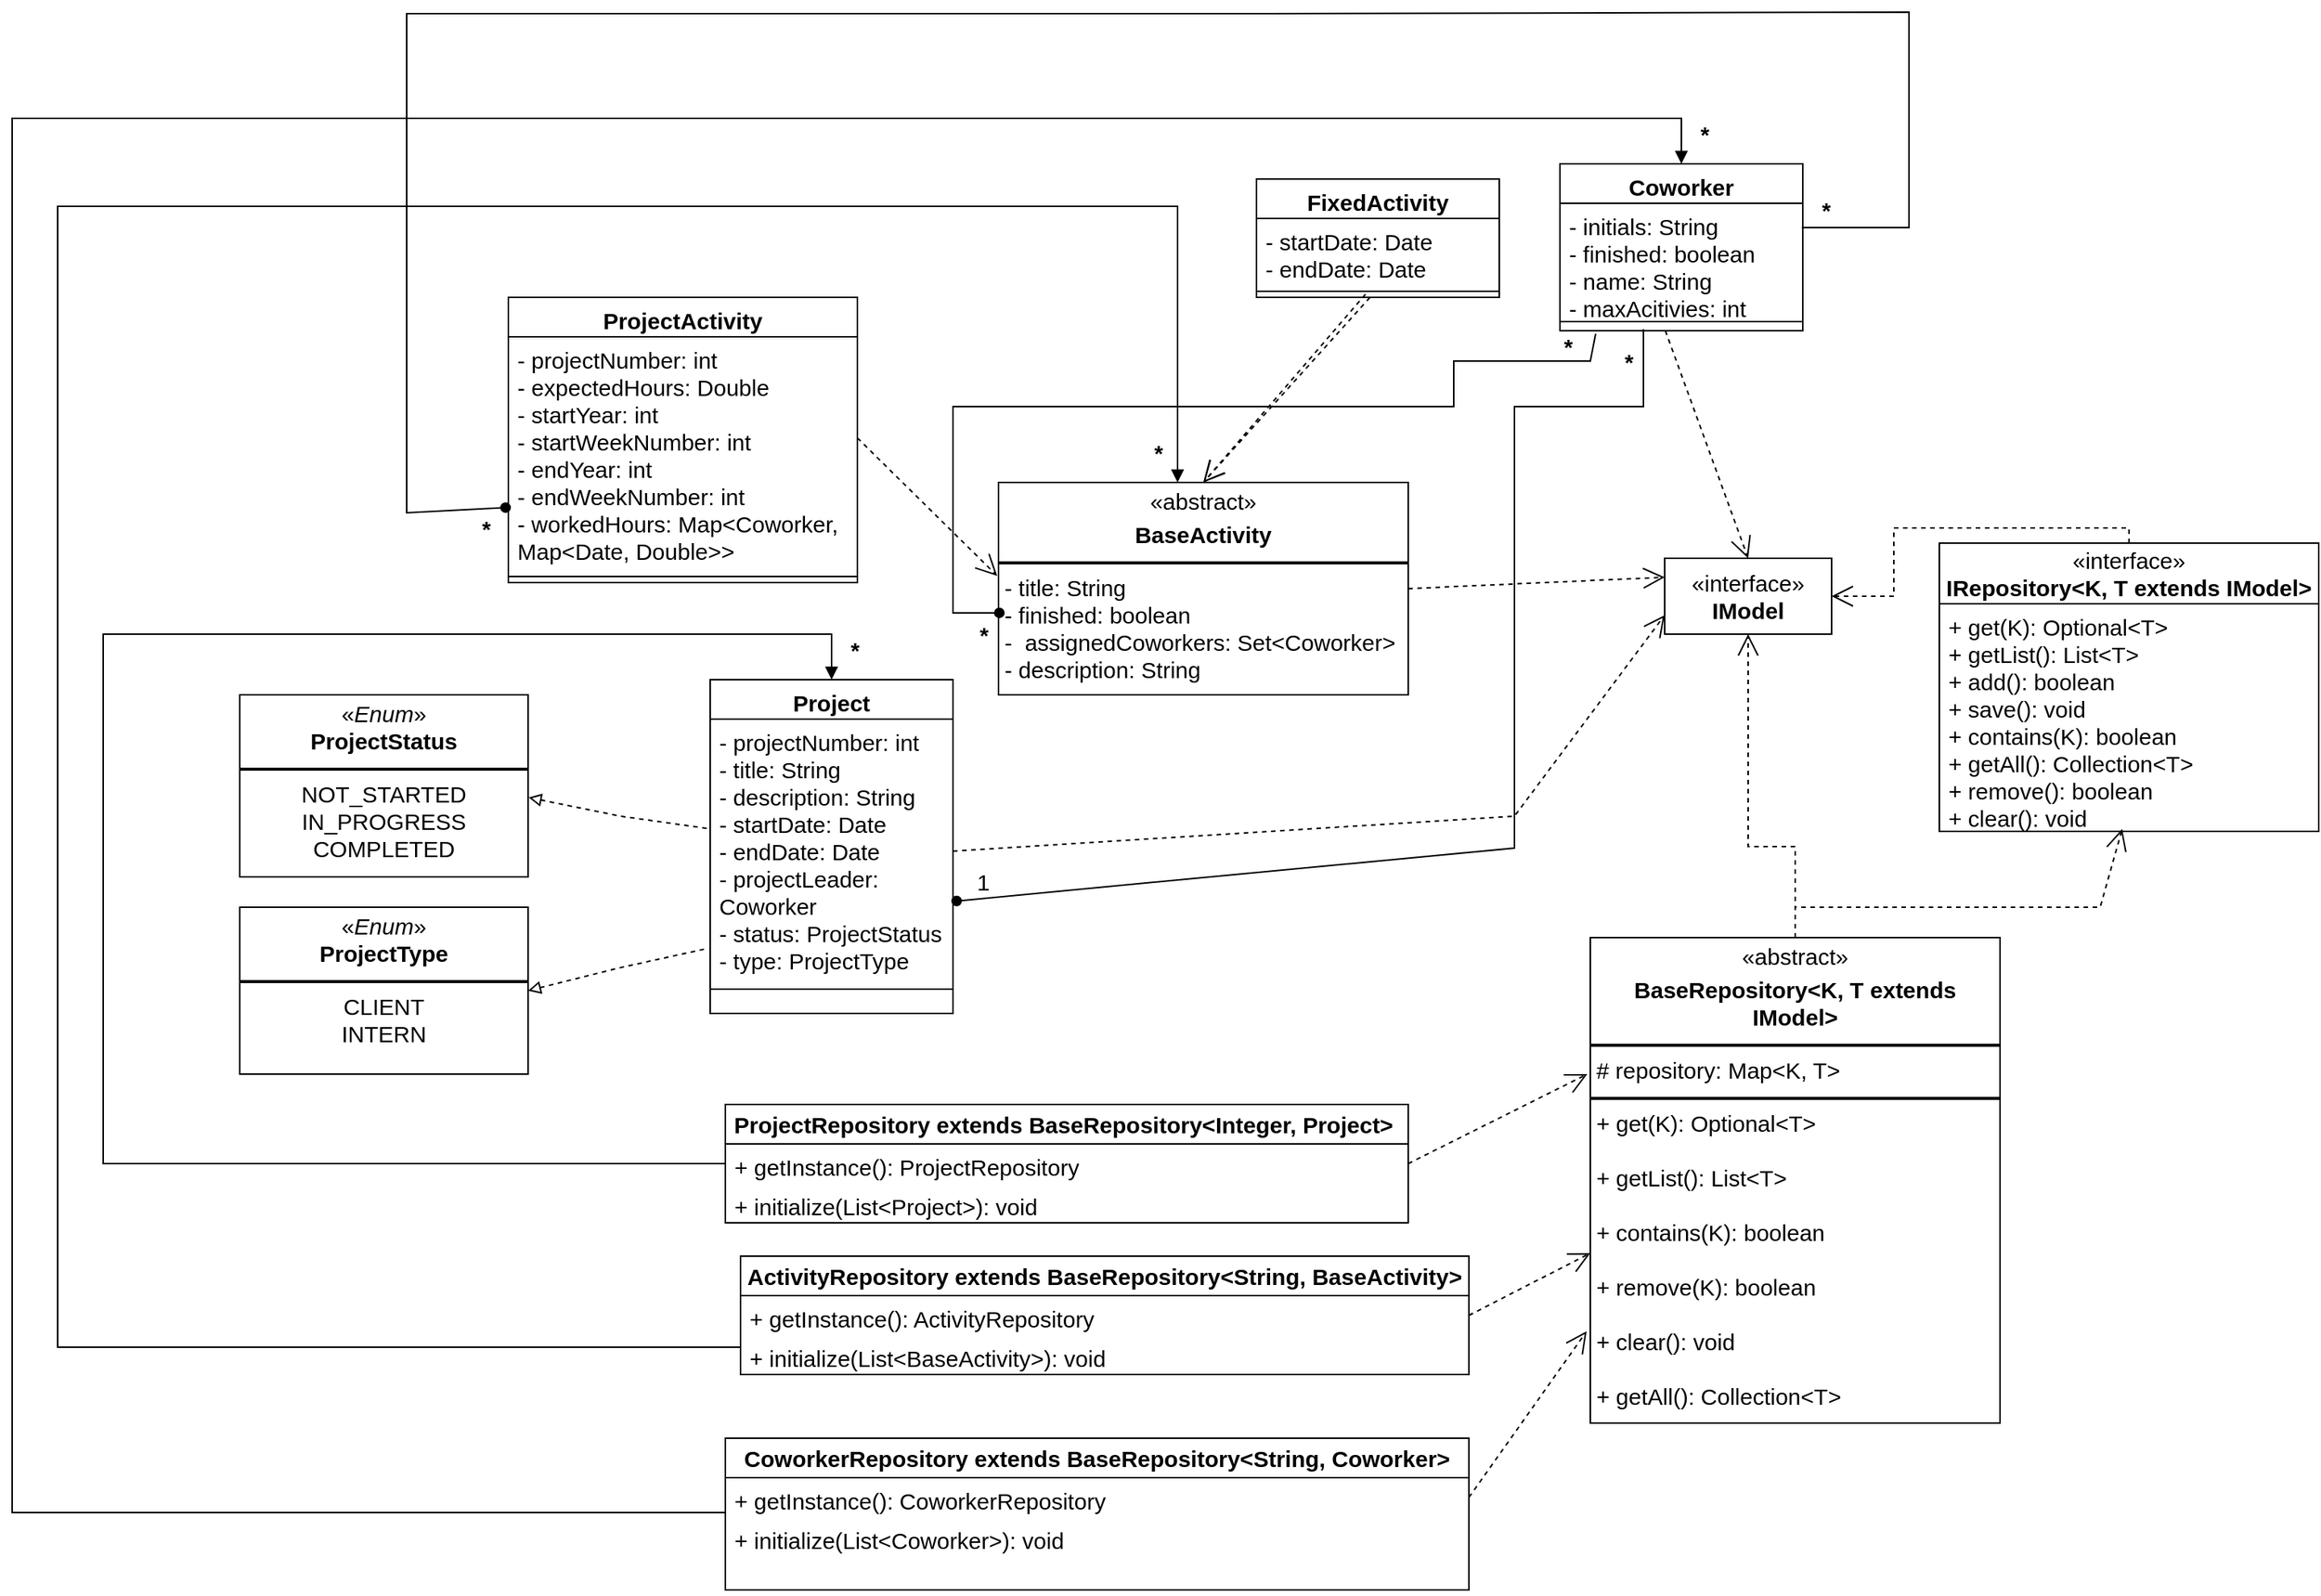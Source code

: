 <mxfile version="27.0.3">
  <diagram id="C5RBs43oDa-KdzZeNtuy" name="Page-1">
    <mxGraphModel dx="3928" dy="2380" grid="1" gridSize="10" guides="1" tooltips="1" connect="1" arrows="1" fold="1" page="1" pageScale="1" pageWidth="827" pageHeight="1169" math="0" shadow="0">
      <root>
        <mxCell id="WIyWlLk6GJQsqaUBKTNV-0" />
        <mxCell id="WIyWlLk6GJQsqaUBKTNV-1" parent="WIyWlLk6GJQsqaUBKTNV-0" />
        <mxCell id="IBaH23aDXtOCL7bZwqXn-1" value="«interface»&lt;div&gt;&lt;b&gt;IRepository&lt;/b&gt;&lt;span style=&quot;background-color: transparent;&quot;&gt;&lt;b&gt;&amp;lt;K, T extends IModel&amp;gt;&lt;/b&gt;&lt;/span&gt;&lt;/div&gt;" style="swimlane;fontStyle=0;childLayout=stackLayout;horizontal=1;startSize=40;fillColor=none;horizontalStack=0;resizeParent=1;resizeParentMax=0;resizeLast=0;collapsible=1;marginBottom=0;whiteSpace=wrap;html=1;fontSize=15;" parent="WIyWlLk6GJQsqaUBKTNV-1" vertex="1">
          <mxGeometry x="560" y="-430" width="250" height="190" as="geometry" />
        </mxCell>
        <mxCell id="IBaH23aDXtOCL7bZwqXn-4" value="&lt;div&gt;+ get(K):&amp;nbsp;&lt;span style=&quot;background-color: transparent;&quot;&gt;Optional&amp;lt;T&amp;gt;&lt;/span&gt;&lt;/div&gt;&lt;div&gt;&lt;span style=&quot;background-color: transparent; color: light-dark(rgb(0, 0, 0), rgb(255, 255, 255));&quot;&gt;+ getList(): List&amp;lt;T&amp;gt;&lt;/span&gt;&lt;/div&gt;+&amp;nbsp;add(): boolean&lt;div&gt;+ save(): void&lt;/div&gt;&lt;div&gt;+ contains(K): boolean&lt;/div&gt;&lt;div&gt;+ getAll(): Collection&amp;lt;T&amp;gt;&lt;/div&gt;&lt;div&gt;+ remove(): boolean&lt;/div&gt;&lt;div&gt;+ clear(): void&lt;/div&gt;" style="text;strokeColor=none;fillColor=none;align=left;verticalAlign=top;spacingLeft=4;spacingRight=4;overflow=hidden;rotatable=0;points=[[0,0.5],[1,0.5]];portConstraint=eastwest;whiteSpace=wrap;html=1;fontSize=15;" parent="IBaH23aDXtOCL7bZwqXn-1" vertex="1">
          <mxGeometry y="40" width="250" height="150" as="geometry" />
        </mxCell>
        <mxCell id="IBaH23aDXtOCL7bZwqXn-11" value="«interface»&lt;br&gt;&lt;b&gt;IModel&lt;/b&gt;" style="html=1;whiteSpace=wrap;fontSize=15;" parent="WIyWlLk6GJQsqaUBKTNV-1" vertex="1">
          <mxGeometry x="379" y="-420" width="110" height="50" as="geometry" />
        </mxCell>
        <mxCell id="IBaH23aDXtOCL7bZwqXn-13" value="" style="endArrow=open;endSize=12;dashed=1;html=1;rounded=0;exitX=0.5;exitY=0;exitDx=0;exitDy=0;entryX=1;entryY=0.5;entryDx=0;entryDy=0;fontSize=15;" parent="WIyWlLk6GJQsqaUBKTNV-1" source="IBaH23aDXtOCL7bZwqXn-1" target="IBaH23aDXtOCL7bZwqXn-11" edge="1">
          <mxGeometry width="160" relative="1" as="geometry">
            <mxPoint x="360" y="-200" as="sourcePoint" />
            <mxPoint x="520" y="-200" as="targetPoint" />
            <Array as="points">
              <mxPoint x="685" y="-440" />
              <mxPoint x="530" y="-440" />
              <mxPoint x="530" y="-395" />
            </Array>
            <mxPoint as="offset" />
          </mxGeometry>
        </mxCell>
        <mxCell id="IBaH23aDXtOCL7bZwqXn-14" value="&lt;p style=&quot;margin:0px;margin-top:4px;text-align:center;&quot;&gt;«abstract»&lt;/p&gt;&lt;p style=&quot;margin:0px;margin-top:4px;text-align:center;&quot;&gt;&lt;b&gt;BaseRepository&lt;/b&gt;&lt;span style=&quot;background-color: transparent; text-align: left;&quot;&gt;&lt;b&gt;&amp;lt;K, T extends IModel&amp;gt;&lt;/b&gt;&lt;/span&gt;&lt;/p&gt;&lt;hr style=&quot;border-style:solid;&quot;&gt;&lt;p style=&quot;margin:0px;margin-left:4px;&quot;&gt;# repository: Map&amp;lt;K, T&amp;gt;&amp;nbsp;&amp;nbsp;&lt;/p&gt;&lt;hr style=&quot;border-style:solid;&quot;&gt;&lt;p style=&quot;margin:0px;margin-left:4px;&quot;&gt;&lt;span style=&quot;background-color: transparent; color: light-dark(rgb(0, 0, 0), rgb(255, 255, 255));&quot;&gt;+ get(K): Optional&amp;lt;T&amp;gt;&amp;nbsp; &amp;nbsp; &amp;nbsp; &amp;nbsp; &amp;nbsp; &amp;nbsp; &amp;nbsp; &amp;nbsp; &amp;nbsp; &amp;nbsp; &amp;nbsp; &amp;nbsp; &amp;nbsp; &amp;nbsp; &amp;nbsp; &amp;nbsp; &amp;nbsp; &amp;nbsp; &amp;nbsp; &amp;nbsp;&lt;/span&gt;&lt;/p&gt;&lt;p style=&quot;margin:0px;margin-left:4px;&quot;&gt;+ getList(): List&amp;lt;T&amp;gt;&amp;nbsp; &amp;nbsp; &amp;nbsp; &amp;nbsp; &amp;nbsp; &amp;nbsp; &amp;nbsp; &amp;nbsp; &amp;nbsp; &amp;nbsp; &amp;nbsp; &amp;nbsp; &amp;nbsp; &amp;nbsp; &amp;nbsp; &amp;nbsp; &amp;nbsp; &amp;nbsp; &amp;nbsp; &amp;nbsp;&amp;nbsp;&lt;/p&gt;&lt;p style=&quot;margin:0px;margin-left:4px;&quot;&gt;+ contains(K): boolean&amp;nbsp; &amp;nbsp; &amp;nbsp; &amp;nbsp; &amp;nbsp; &amp;nbsp; &amp;nbsp; &amp;nbsp; &amp;nbsp; &amp;nbsp; &amp;nbsp; &amp;nbsp; &amp;nbsp; &amp;nbsp; &amp;nbsp; &amp;nbsp; &amp;nbsp; &amp;nbsp; &amp;nbsp;&amp;nbsp;&lt;/p&gt;&lt;p style=&quot;margin:0px;margin-left:4px;&quot;&gt;+ remove(K): boolean&amp;nbsp; &amp;nbsp; &amp;nbsp; &amp;nbsp; &amp;nbsp; &amp;nbsp; &amp;nbsp; &amp;nbsp; &amp;nbsp; &amp;nbsp; &amp;nbsp; &amp;nbsp; &amp;nbsp; &amp;nbsp; &amp;nbsp; &amp;nbsp; &amp;nbsp; &amp;nbsp; &amp;nbsp; &amp;nbsp;&amp;nbsp;&lt;/p&gt;&lt;p style=&quot;margin:0px;margin-left:4px;&quot;&gt;+ clear(): void&amp;nbsp; &amp;nbsp; &amp;nbsp; &amp;nbsp; &amp;nbsp; &amp;nbsp; &amp;nbsp; &amp;nbsp; &amp;nbsp; &amp;nbsp; &amp;nbsp; &amp;nbsp; &amp;nbsp; &amp;nbsp; &amp;nbsp; &amp;nbsp; &amp;nbsp; &amp;nbsp; &amp;nbsp; &amp;nbsp; &amp;nbsp; &amp;nbsp;&amp;nbsp;&lt;/p&gt;&lt;p style=&quot;margin:0px;margin-left:4px;&quot;&gt;+ getAll(): Collection&amp;lt;T&amp;gt;&amp;nbsp;&amp;nbsp;&lt;/p&gt;" style="verticalAlign=top;align=left;overflow=fill;html=1;whiteSpace=wrap;fontSize=15;" parent="WIyWlLk6GJQsqaUBKTNV-1" vertex="1">
          <mxGeometry x="330" y="-170" width="270" height="320" as="geometry" />
        </mxCell>
        <mxCell id="IBaH23aDXtOCL7bZwqXn-15" value="" style="endArrow=open;endSize=12;dashed=1;html=1;rounded=0;exitX=0.5;exitY=0;exitDx=0;exitDy=0;entryX=0.5;entryY=1;entryDx=0;entryDy=0;fontSize=15;" parent="WIyWlLk6GJQsqaUBKTNV-1" source="IBaH23aDXtOCL7bZwqXn-14" target="IBaH23aDXtOCL7bZwqXn-11" edge="1">
          <mxGeometry width="160" relative="1" as="geometry">
            <mxPoint x="401" y="-227" as="sourcePoint" />
            <mxPoint x="220" y="-222" as="targetPoint" />
            <Array as="points">
              <mxPoint x="465" y="-230" />
              <mxPoint x="434" y="-230" />
            </Array>
            <mxPoint as="offset" />
          </mxGeometry>
        </mxCell>
        <mxCell id="IBaH23aDXtOCL7bZwqXn-16" value="" style="endArrow=open;endSize=12;dashed=1;html=1;rounded=0;exitX=0.5;exitY=0;exitDx=0;exitDy=0;entryX=0.482;entryY=0.989;entryDx=0;entryDy=0;entryPerimeter=0;fontSize=15;" parent="WIyWlLk6GJQsqaUBKTNV-1" source="IBaH23aDXtOCL7bZwqXn-14" target="IBaH23aDXtOCL7bZwqXn-4" edge="1">
          <mxGeometry width="160" relative="1" as="geometry">
            <mxPoint x="691" y="-22" as="sourcePoint" />
            <mxPoint x="660" y="-222" as="targetPoint" />
            <Array as="points">
              <mxPoint x="465" y="-190" />
              <mxPoint x="666" y="-190" />
            </Array>
            <mxPoint as="offset" />
          </mxGeometry>
        </mxCell>
        <mxCell id="IBaH23aDXtOCL7bZwqXn-18" value="&lt;b&gt;ActivityRepository extends BaseRepository&amp;lt;String, BaseActivity&amp;gt;&lt;/b&gt;" style="swimlane;fontStyle=0;childLayout=stackLayout;horizontal=1;startSize=26;fillColor=none;horizontalStack=0;resizeParent=1;resizeParentMax=0;resizeLast=0;collapsible=1;marginBottom=0;whiteSpace=wrap;html=1;fontSize=15;" parent="WIyWlLk6GJQsqaUBKTNV-1" vertex="1">
          <mxGeometry x="-230" y="40" width="480" height="78" as="geometry" />
        </mxCell>
        <mxCell id="IBaH23aDXtOCL7bZwqXn-19" value="+&amp;nbsp;getInstance(): ActivityRepository" style="text;strokeColor=none;fillColor=none;align=left;verticalAlign=top;spacingLeft=4;spacingRight=4;overflow=hidden;rotatable=0;points=[[0,0.5],[1,0.5]];portConstraint=eastwest;whiteSpace=wrap;html=1;fontSize=15;" parent="IBaH23aDXtOCL7bZwqXn-18" vertex="1">
          <mxGeometry y="26" width="480" height="26" as="geometry" />
        </mxCell>
        <mxCell id="IBaH23aDXtOCL7bZwqXn-20" value="+ initialize(List&amp;lt;BaseActivity&amp;gt;): void" style="text;strokeColor=none;fillColor=none;align=left;verticalAlign=top;spacingLeft=4;spacingRight=4;overflow=hidden;rotatable=0;points=[[0,0.5],[1,0.5]];portConstraint=eastwest;whiteSpace=wrap;html=1;fontSize=15;" parent="IBaH23aDXtOCL7bZwqXn-18" vertex="1">
          <mxGeometry y="52" width="480" height="26" as="geometry" />
        </mxCell>
        <mxCell id="IBaH23aDXtOCL7bZwqXn-23" value="&lt;b&gt;CoworkerRepository extends BaseRepository&amp;lt;String, Coworker&amp;gt;&lt;/b&gt;" style="swimlane;fontStyle=0;childLayout=stackLayout;horizontal=1;startSize=26;fillColor=none;horizontalStack=0;resizeParent=1;resizeParentMax=0;resizeLast=0;collapsible=1;marginBottom=0;whiteSpace=wrap;html=1;fontSize=15;" parent="WIyWlLk6GJQsqaUBKTNV-1" vertex="1">
          <mxGeometry x="-240" y="160" width="490" height="100" as="geometry" />
        </mxCell>
        <mxCell id="IBaH23aDXtOCL7bZwqXn-24" value="+&amp;nbsp;getInstance(): CoworkerRepository" style="text;strokeColor=none;fillColor=none;align=left;verticalAlign=top;spacingLeft=4;spacingRight=4;overflow=hidden;rotatable=0;points=[[0,0.5],[1,0.5]];portConstraint=eastwest;whiteSpace=wrap;html=1;fontSize=15;" parent="IBaH23aDXtOCL7bZwqXn-23" vertex="1">
          <mxGeometry y="26" width="490" height="26" as="geometry" />
        </mxCell>
        <mxCell id="IBaH23aDXtOCL7bZwqXn-25" value="+ initialize(List&amp;lt;Coworker&amp;gt;): void" style="text;strokeColor=none;fillColor=none;align=left;verticalAlign=top;spacingLeft=4;spacingRight=4;overflow=hidden;rotatable=0;points=[[0,0.5],[1,0.5]];portConstraint=eastwest;whiteSpace=wrap;html=1;fontSize=15;" parent="IBaH23aDXtOCL7bZwqXn-23" vertex="1">
          <mxGeometry y="52" width="490" height="48" as="geometry" />
        </mxCell>
        <mxCell id="IBaH23aDXtOCL7bZwqXn-26" value="&lt;b&gt;ProjectRepository extends BaseRepository&amp;lt;Integer, Project&amp;gt;&amp;nbsp;&lt;/b&gt;" style="swimlane;fontStyle=0;childLayout=stackLayout;horizontal=1;startSize=26;fillColor=none;horizontalStack=0;resizeParent=1;resizeParentMax=0;resizeLast=0;collapsible=1;marginBottom=0;whiteSpace=wrap;html=1;fontSize=15;" parent="WIyWlLk6GJQsqaUBKTNV-1" vertex="1">
          <mxGeometry x="-240" y="-60" width="450" height="78" as="geometry" />
        </mxCell>
        <mxCell id="IBaH23aDXtOCL7bZwqXn-27" value="+&amp;nbsp;getInstance(): ProjectRepository" style="text;strokeColor=none;fillColor=none;align=left;verticalAlign=top;spacingLeft=4;spacingRight=4;overflow=hidden;rotatable=0;points=[[0,0.5],[1,0.5]];portConstraint=eastwest;whiteSpace=wrap;html=1;fontSize=15;" parent="IBaH23aDXtOCL7bZwqXn-26" vertex="1">
          <mxGeometry y="26" width="450" height="26" as="geometry" />
        </mxCell>
        <mxCell id="IBaH23aDXtOCL7bZwqXn-28" value="+ initialize(List&amp;lt;Project&amp;gt;): void" style="text;strokeColor=none;fillColor=none;align=left;verticalAlign=top;spacingLeft=4;spacingRight=4;overflow=hidden;rotatable=0;points=[[0,0.5],[1,0.5]];portConstraint=eastwest;whiteSpace=wrap;html=1;fontSize=15;" parent="IBaH23aDXtOCL7bZwqXn-26" vertex="1">
          <mxGeometry y="52" width="450" height="26" as="geometry" />
        </mxCell>
        <mxCell id="IBaH23aDXtOCL7bZwqXn-29" value="" style="endArrow=open;endSize=12;dashed=1;html=1;rounded=0;exitX=1;exitY=0.5;exitDx=0;exitDy=0;entryX=0;entryY=0.65;entryDx=0;entryDy=0;entryPerimeter=0;fontSize=15;" parent="WIyWlLk6GJQsqaUBKTNV-1" source="IBaH23aDXtOCL7bZwqXn-19" target="IBaH23aDXtOCL7bZwqXn-14" edge="1">
          <mxGeometry x="0.001" width="160" relative="1" as="geometry">
            <mxPoint x="150" y="50" as="sourcePoint" />
            <mxPoint x="310" y="50" as="targetPoint" />
            <mxPoint as="offset" />
          </mxGeometry>
        </mxCell>
        <mxCell id="IBaH23aDXtOCL7bZwqXn-30" value="" style="endArrow=open;endSize=12;dashed=1;html=1;rounded=0;exitX=1;exitY=0.5;exitDx=0;exitDy=0;fontSize=15;entryX=-0.009;entryY=0.811;entryDx=0;entryDy=0;entryPerimeter=0;" parent="WIyWlLk6GJQsqaUBKTNV-1" source="IBaH23aDXtOCL7bZwqXn-24" edge="1" target="IBaH23aDXtOCL7bZwqXn-14">
          <mxGeometry width="160" relative="1" as="geometry">
            <mxPoint x="150" y="50" as="sourcePoint" />
            <mxPoint x="328" as="targetPoint" />
          </mxGeometry>
        </mxCell>
        <mxCell id="IBaH23aDXtOCL7bZwqXn-31" value="" style="endArrow=open;endSize=12;dashed=1;html=1;rounded=0;exitX=1;exitY=0.5;exitDx=0;exitDy=0;fontSize=15;" parent="WIyWlLk6GJQsqaUBKTNV-1" source="IBaH23aDXtOCL7bZwqXn-27" edge="1">
          <mxGeometry width="160" relative="1" as="geometry">
            <mxPoint x="150" y="50" as="sourcePoint" />
            <mxPoint x="328" y="-80" as="targetPoint" />
          </mxGeometry>
        </mxCell>
        <mxCell id="IBaH23aDXtOCL7bZwqXn-39" value="&lt;p style=&quot;margin:0px;margin-top:4px;text-align:center;&quot;&gt;«abstract»&lt;/p&gt;&lt;p style=&quot;text-align: center; margin: 4px 0px 0px;&quot;&gt;&lt;span style=&quot;background-color: transparent; text-align: left;&quot;&gt;&lt;b&gt;BaseActivity&lt;/b&gt;&lt;/span&gt;&lt;/p&gt;&lt;hr style=&quot;border-style:solid;&quot;&gt;&lt;p style=&quot;margin:0px;margin-left:4px;&quot;&gt;- title: String&lt;/p&gt;&lt;p style=&quot;margin:0px;margin-left:4px;&quot;&gt;&lt;span style=&quot;background-color: transparent; color: light-dark(rgb(0, 0, 0), rgb(255, 255, 255));&quot;&gt;- finished: boolean&lt;/span&gt;&lt;/p&gt;&lt;p style=&quot;margin:0px;margin-left:4px;&quot;&gt;&lt;span style=&quot;background-color: transparent; color: light-dark(rgb(0, 0, 0), rgb(255, 255, 255));&quot;&gt;-&amp;nbsp;&amp;nbsp;&lt;/span&gt;&lt;span style=&quot;background-color: transparent;&quot;&gt;assignedCoworkers:&amp;nbsp;&lt;/span&gt;&lt;span style=&quot;background-color: transparent;&quot;&gt;Set&amp;lt;Coworker&amp;gt;&lt;/span&gt;&lt;/p&gt;&lt;p style=&quot;margin:0px;margin-left:4px;&quot;&gt;&lt;span style=&quot;background-color: transparent; color: light-dark(rgb(0, 0, 0), rgb(255, 255, 255));&quot;&gt;- description: String&amp;nbsp;&amp;nbsp;&lt;/span&gt;&lt;/p&gt;&lt;hr style=&quot;border-style:solid;&quot;&gt;&lt;p style=&quot;margin:0px;margin-left:4px;&quot;&gt;+&amp;nbsp;&lt;span style=&quot;background-color: transparent;&quot;&gt;isCoworkerAssigned(Coworker coworker)&amp;nbsp; &amp;nbsp; &amp;nbsp; &amp;nbsp; &amp;nbsp;&lt;/span&gt;&lt;/p&gt;" style="verticalAlign=top;align=left;overflow=fill;html=1;whiteSpace=wrap;fontSize=15;" parent="WIyWlLk6GJQsqaUBKTNV-1" vertex="1">
          <mxGeometry x="-60" y="-470" width="270" height="140" as="geometry" />
        </mxCell>
        <mxCell id="8_3VZWDGs2OUQGdUfCkf-6" value="Coworker&lt;div&gt;&lt;br&gt;&lt;/div&gt;" style="swimlane;fontStyle=1;align=center;verticalAlign=top;childLayout=stackLayout;horizontal=1;startSize=26;horizontalStack=0;resizeParent=1;resizeParentMax=0;resizeLast=0;collapsible=1;marginBottom=0;whiteSpace=wrap;html=1;fontSize=15;" parent="WIyWlLk6GJQsqaUBKTNV-1" vertex="1">
          <mxGeometry x="310" y="-680" width="160" height="110" as="geometry" />
        </mxCell>
        <mxCell id="8_3VZWDGs2OUQGdUfCkf-7" value="- initials: String&lt;div&gt;- finished: boolean&lt;/div&gt;&lt;div&gt;- name: String&lt;/div&gt;&lt;div&gt;- maxAcitivies: int&lt;/div&gt;" style="text;strokeColor=none;fillColor=none;align=left;verticalAlign=top;spacingLeft=4;spacingRight=4;overflow=hidden;rotatable=0;points=[[0,0.5],[1,0.5]];portConstraint=eastwest;whiteSpace=wrap;html=1;fontSize=15;" parent="8_3VZWDGs2OUQGdUfCkf-6" vertex="1">
          <mxGeometry y="26" width="160" height="74" as="geometry" />
        </mxCell>
        <mxCell id="8_3VZWDGs2OUQGdUfCkf-8" value="" style="line;strokeWidth=1;fillColor=none;align=left;verticalAlign=middle;spacingTop=-1;spacingLeft=3;spacingRight=3;rotatable=0;labelPosition=right;points=[];portConstraint=eastwest;strokeColor=inherit;fontSize=15;" parent="8_3VZWDGs2OUQGdUfCkf-6" vertex="1">
          <mxGeometry y="100" width="160" height="8" as="geometry" />
        </mxCell>
        <mxCell id="8_3VZWDGs2OUQGdUfCkf-9" value="&lt;br&gt;&lt;div&gt;&lt;br&gt;&lt;/div&gt;" style="text;strokeColor=none;fillColor=none;align=left;verticalAlign=top;spacingLeft=4;spacingRight=4;overflow=hidden;rotatable=0;points=[[0,0.5],[1,0.5]];portConstraint=eastwest;whiteSpace=wrap;html=1;fontSize=15;" parent="8_3VZWDGs2OUQGdUfCkf-6" vertex="1">
          <mxGeometry y="108" width="160" height="2" as="geometry" />
        </mxCell>
        <mxCell id="IBaH23aDXtOCL7bZwqXn-40" value="" style="endArrow=open;endSize=12;dashed=1;html=1;rounded=0;entryX=0;entryY=0.25;entryDx=0;entryDy=0;exitX=1;exitY=0.5;exitDx=0;exitDy=0;fontSize=15;" parent="WIyWlLk6GJQsqaUBKTNV-1" source="IBaH23aDXtOCL7bZwqXn-39" target="IBaH23aDXtOCL7bZwqXn-11" edge="1">
          <mxGeometry width="160" relative="1" as="geometry">
            <mxPoint x="260" y="-360" as="sourcePoint" />
            <mxPoint x="190" y="-200" as="targetPoint" />
          </mxGeometry>
        </mxCell>
        <mxCell id="8_3VZWDGs2OUQGdUfCkf-11" value="" style="endArrow=open;endSize=12;dashed=1;html=1;rounded=0;exitX=0.434;exitY=0.98;exitDx=0;exitDy=0;exitPerimeter=0;entryX=0.5;entryY=0;entryDx=0;entryDy=0;fontSize=15;" parent="WIyWlLk6GJQsqaUBKTNV-1" source="8_3VZWDGs2OUQGdUfCkf-9" target="IBaH23aDXtOCL7bZwqXn-11" edge="1">
          <mxGeometry x="0.032" y="4" width="160" relative="1" as="geometry">
            <mxPoint x="190" y="-480" as="sourcePoint" />
            <mxPoint x="350" y="-480" as="targetPoint" />
            <mxPoint as="offset" />
          </mxGeometry>
        </mxCell>
        <mxCell id="8_3VZWDGs2OUQGdUfCkf-12" value="FixedActivity" style="swimlane;fontStyle=1;align=center;verticalAlign=top;childLayout=stackLayout;horizontal=1;startSize=26;horizontalStack=0;resizeParent=1;resizeParentMax=0;resizeLast=0;collapsible=1;marginBottom=0;whiteSpace=wrap;html=1;fontSize=15;" parent="WIyWlLk6GJQsqaUBKTNV-1" vertex="1">
          <mxGeometry x="110" y="-670" width="160" height="78" as="geometry" />
        </mxCell>
        <mxCell id="8_3VZWDGs2OUQGdUfCkf-13" value="- startDate: Date&lt;div&gt;- endDate: Date&lt;/div&gt;&lt;div&gt;&lt;br&gt;&lt;/div&gt;" style="text;strokeColor=none;fillColor=none;align=left;verticalAlign=top;spacingLeft=4;spacingRight=4;overflow=hidden;rotatable=0;points=[[0,0.5],[1,0.5]];portConstraint=eastwest;whiteSpace=wrap;html=1;fontSize=15;" parent="8_3VZWDGs2OUQGdUfCkf-12" vertex="1">
          <mxGeometry y="26" width="160" height="44" as="geometry" />
        </mxCell>
        <mxCell id="8_3VZWDGs2OUQGdUfCkf-14" value="" style="line;strokeWidth=1;fillColor=none;align=left;verticalAlign=middle;spacingTop=-1;spacingLeft=3;spacingRight=3;rotatable=0;labelPosition=right;points=[];portConstraint=eastwest;strokeColor=inherit;fontSize=15;" parent="8_3VZWDGs2OUQGdUfCkf-12" vertex="1">
          <mxGeometry y="70" width="160" height="8" as="geometry" />
        </mxCell>
        <mxCell id="xcSbVINdADpEaHBpWQ3A-0" value="&lt;div&gt;Project&lt;/div&gt;" style="swimlane;fontStyle=1;align=center;verticalAlign=top;childLayout=stackLayout;horizontal=1;startSize=26;horizontalStack=0;resizeParent=1;resizeParentMax=0;resizeLast=0;collapsible=1;marginBottom=0;whiteSpace=wrap;html=1;fontSize=15;" parent="WIyWlLk6GJQsqaUBKTNV-1" vertex="1">
          <mxGeometry x="-250" y="-340" width="160" height="220" as="geometry" />
        </mxCell>
        <mxCell id="xcSbVINdADpEaHBpWQ3A-1" value="- projectNumber: int&lt;div&gt;- title: String&lt;/div&gt;&lt;div&gt;- description: String&lt;/div&gt;&lt;div&gt;- startDate: Date&lt;/div&gt;&lt;div&gt;-&amp;nbsp;endDate: Date&lt;/div&gt;&lt;div&gt;-&amp;nbsp;projectLeader: Coworker&lt;/div&gt;&lt;div&gt;-&amp;nbsp;status:&amp;nbsp;ProjectStatus&lt;/div&gt;&lt;div&gt;-&amp;nbsp;type:&amp;nbsp;ProjectType&lt;/div&gt;&lt;div&gt;&lt;br&gt;&lt;/div&gt;" style="text;strokeColor=none;fillColor=none;align=left;verticalAlign=top;spacingLeft=4;spacingRight=4;overflow=hidden;rotatable=0;points=[[0,0.5],[1,0.5]];portConstraint=eastwest;whiteSpace=wrap;html=1;fontSize=15;" parent="xcSbVINdADpEaHBpWQ3A-0" vertex="1">
          <mxGeometry y="26" width="160" height="174" as="geometry" />
        </mxCell>
        <mxCell id="xcSbVINdADpEaHBpWQ3A-2" value="" style="line;strokeWidth=1;fillColor=none;align=left;verticalAlign=middle;spacingTop=-1;spacingLeft=3;spacingRight=3;rotatable=0;labelPosition=right;points=[];portConstraint=eastwest;strokeColor=inherit;fontSize=15;" parent="xcSbVINdADpEaHBpWQ3A-0" vertex="1">
          <mxGeometry y="200" width="160" height="8" as="geometry" />
        </mxCell>
        <mxCell id="xcSbVINdADpEaHBpWQ3A-3" value="&lt;div&gt;&lt;br&gt;&lt;/div&gt;" style="text;strokeColor=none;fillColor=none;align=left;verticalAlign=top;spacingLeft=4;spacingRight=4;overflow=hidden;rotatable=0;points=[[0,0.5],[1,0.5]];portConstraint=eastwest;whiteSpace=wrap;html=1;fontSize=15;" parent="xcSbVINdADpEaHBpWQ3A-0" vertex="1">
          <mxGeometry y="208" width="160" height="12" as="geometry" />
        </mxCell>
        <mxCell id="xcSbVINdADpEaHBpWQ3A-4" value="" style="endArrow=open;endSize=12;dashed=1;html=1;rounded=0;exitX=1;exitY=0.5;exitDx=0;exitDy=0;entryX=0;entryY=0.75;entryDx=0;entryDy=0;fontSize=15;" parent="WIyWlLk6GJQsqaUBKTNV-1" source="xcSbVINdADpEaHBpWQ3A-1" target="IBaH23aDXtOCL7bZwqXn-11" edge="1">
          <mxGeometry x="0.001" width="160" relative="1" as="geometry">
            <mxPoint x="170" y="-230" as="sourcePoint" />
            <mxPoint x="380" y="-390" as="targetPoint" />
            <Array as="points">
              <mxPoint x="280" y="-250" />
            </Array>
            <mxPoint as="offset" />
          </mxGeometry>
        </mxCell>
        <mxCell id="8_3VZWDGs2OUQGdUfCkf-16" value="" style="endArrow=open;endSize=12;dashed=1;html=1;rounded=0;exitX=0.449;exitY=0.74;exitDx=0;exitDy=0;exitPerimeter=0;entryX=0.5;entryY=0;entryDx=0;entryDy=0;fontSize=15;" parent="WIyWlLk6GJQsqaUBKTNV-1" source="8_3VZWDGs2OUQGdUfCkf-14" target="IBaH23aDXtOCL7bZwqXn-39" edge="1">
          <mxGeometry x="-0.002" width="160" relative="1" as="geometry">
            <mxPoint x="10" y="-530" as="sourcePoint" />
            <mxPoint x="270" y="-430" as="targetPoint" />
            <mxPoint as="offset" />
          </mxGeometry>
        </mxCell>
        <mxCell id="0GHGL-jmJ7IYMnxAHmQY-1" value="" style="endArrow=open;endSize=12;dashed=1;html=1;rounded=0;entryX=0.5;entryY=0;entryDx=0;entryDy=0;exitX=0.467;exitY=1.014;exitDx=0;exitDy=0;exitPerimeter=0;fontSize=15;" parent="WIyWlLk6GJQsqaUBKTNV-1" source="8_3VZWDGs2OUQGdUfCkf-14" target="IBaH23aDXtOCL7bZwqXn-39" edge="1">
          <mxGeometry width="160" relative="1" as="geometry">
            <mxPoint x="-20" y="-510" as="sourcePoint" />
            <mxPoint x="60" y="-350" as="targetPoint" />
          </mxGeometry>
        </mxCell>
        <mxCell id="0GHGL-jmJ7IYMnxAHmQY-2" value="ProjectActivity" style="swimlane;fontStyle=1;align=center;verticalAlign=top;childLayout=stackLayout;horizontal=1;startSize=26;horizontalStack=0;resizeParent=1;resizeParentMax=0;resizeLast=0;collapsible=1;marginBottom=0;whiteSpace=wrap;html=1;fontSize=15;" parent="WIyWlLk6GJQsqaUBKTNV-1" vertex="1">
          <mxGeometry x="-383" y="-592" width="230" height="188" as="geometry" />
        </mxCell>
        <mxCell id="0GHGL-jmJ7IYMnxAHmQY-3" value="- projectNumber: int&lt;div&gt;- expectedHours: Double&lt;/div&gt;&lt;div&gt;-&amp;nbsp;startYear: int&lt;/div&gt;&lt;div&gt;-&amp;nbsp;startWeekNumber: int&lt;/div&gt;&lt;div&gt;-&amp;nbsp;endYear: int&lt;/div&gt;&lt;div&gt;-&amp;nbsp;endWeekNumber: int&lt;/div&gt;&lt;div&gt;-&amp;nbsp;workedHours:&amp;nbsp;Map&amp;lt;Coworker, Map&amp;lt;Date, Double&amp;gt;&amp;gt;&lt;/div&gt;&lt;div&gt;&lt;br&gt;&lt;/div&gt;" style="text;strokeColor=none;fillColor=none;align=left;verticalAlign=top;spacingLeft=4;spacingRight=4;overflow=hidden;rotatable=0;points=[[0,0.5],[1,0.5]];portConstraint=eastwest;whiteSpace=wrap;html=1;fontSize=15;" parent="0GHGL-jmJ7IYMnxAHmQY-2" vertex="1">
          <mxGeometry y="26" width="230" height="154" as="geometry" />
        </mxCell>
        <mxCell id="0GHGL-jmJ7IYMnxAHmQY-4" value="" style="line;strokeWidth=1;fillColor=none;align=left;verticalAlign=middle;spacingTop=-1;spacingLeft=3;spacingRight=3;rotatable=0;labelPosition=right;points=[];portConstraint=eastwest;strokeColor=inherit;fontSize=15;" parent="0GHGL-jmJ7IYMnxAHmQY-2" vertex="1">
          <mxGeometry y="180" width="230" height="8" as="geometry" />
        </mxCell>
        <mxCell id="0GHGL-jmJ7IYMnxAHmQY-5" value="&lt;p style=&quot;margin:0px;margin-top:4px;text-align:center;&quot;&gt;&lt;span style=&quot;background-color: transparent; color: light-dark(rgb(0, 0, 0), rgb(255, 255, 255));&quot;&gt;«&lt;/span&gt;&lt;i&gt;Enum&lt;/i&gt;»&lt;br&gt;&lt;b&gt;ProjectStatus&lt;/b&gt;&lt;/p&gt;&lt;hr style=&quot;border-style:solid;&quot;&gt;&lt;p style=&quot;margin:0px;margin-left:4px;&quot;&gt;&lt;/p&gt;&lt;div style=&quot;text-align: center;&quot;&gt;NOT_STARTED&lt;/div&gt;&lt;div style=&quot;text-align: center;&quot;&gt;IN_PROGRESS&lt;/div&gt;&lt;div style=&quot;text-align: center;&quot;&gt;COMPLETED&lt;/div&gt;&lt;p&gt;&lt;/p&gt;" style="verticalAlign=top;align=left;overflow=fill;html=1;whiteSpace=wrap;fontSize=15;" parent="WIyWlLk6GJQsqaUBKTNV-1" vertex="1">
          <mxGeometry x="-560" y="-330" width="190" height="120" as="geometry" />
        </mxCell>
        <mxCell id="0GHGL-jmJ7IYMnxAHmQY-6" value="&lt;p style=&quot;margin:0px;margin-top:4px;text-align:center;&quot;&gt;&lt;span style=&quot;background-color: transparent; color: light-dark(rgb(0, 0, 0), rgb(255, 255, 255));&quot;&gt;«&lt;/span&gt;&lt;i&gt;Enum&lt;/i&gt;»&lt;br&gt;&lt;b&gt;ProjectType&lt;/b&gt;&lt;/p&gt;&lt;hr style=&quot;border-style:solid;&quot;&gt;&lt;p style=&quot;margin:0px;margin-left:4px;&quot;&gt;&lt;/p&gt;&lt;div style=&quot;text-align: center;&quot;&gt;CLIENT&lt;/div&gt;&lt;div style=&quot;text-align: center;&quot;&gt;INTERN&lt;/div&gt;&lt;p&gt;&lt;/p&gt;" style="verticalAlign=top;align=left;overflow=fill;html=1;whiteSpace=wrap;fontSize=15;" parent="WIyWlLk6GJQsqaUBKTNV-1" vertex="1">
          <mxGeometry x="-560" y="-190" width="190" height="110" as="geometry" />
        </mxCell>
        <mxCell id="0GHGL-jmJ7IYMnxAHmQY-7" value="" style="endArrow=none;dashed=1;endFill=0;endSize=12;html=1;rounded=0;startFill=0;startArrow=block;exitX=1;exitY=0.5;exitDx=0;exitDy=0;entryX=-0.017;entryY=0.87;entryDx=0;entryDy=0;entryPerimeter=0;fontSize=15;" parent="WIyWlLk6GJQsqaUBKTNV-1" source="0GHGL-jmJ7IYMnxAHmQY-6" target="xcSbVINdADpEaHBpWQ3A-1" edge="1">
          <mxGeometry width="160" relative="1" as="geometry">
            <mxPoint x="-300" y="-60" as="sourcePoint" />
            <mxPoint x="-320" y="-210" as="targetPoint" />
            <Array as="points">
              <mxPoint x="-310" y="-150" />
            </Array>
          </mxGeometry>
        </mxCell>
        <mxCell id="0GHGL-jmJ7IYMnxAHmQY-8" value="" style="endArrow=none;dashed=1;endFill=0;endSize=12;html=1;rounded=0;startFill=0;startArrow=block;exitX=1.002;exitY=0.564;exitDx=0;exitDy=0;entryX=0.002;entryY=0.416;entryDx=0;entryDy=0;entryPerimeter=0;exitPerimeter=0;fontSize=15;" parent="WIyWlLk6GJQsqaUBKTNV-1" source="0GHGL-jmJ7IYMnxAHmQY-5" edge="1" target="xcSbVINdADpEaHBpWQ3A-1">
          <mxGeometry width="160" relative="1" as="geometry">
            <mxPoint x="-369" y="-159" as="sourcePoint" />
            <mxPoint x="-250" y="-210" as="targetPoint" />
            <Array as="points">
              <mxPoint x="-309" y="-250" />
            </Array>
          </mxGeometry>
        </mxCell>
        <mxCell id="0GHGL-jmJ7IYMnxAHmQY-9" value="" style="endArrow=open;endSize=12;dashed=1;html=1;rounded=0;entryX=-0.003;entryY=0.44;entryDx=0;entryDy=0;exitX=1;exitY=0.433;exitDx=0;exitDy=0;exitPerimeter=0;entryPerimeter=0;fontSize=15;" parent="WIyWlLk6GJQsqaUBKTNV-1" source="0GHGL-jmJ7IYMnxAHmQY-3" target="IBaH23aDXtOCL7bZwqXn-39" edge="1">
          <mxGeometry width="160" relative="1" as="geometry">
            <mxPoint x="5" y="-586" as="sourcePoint" />
            <mxPoint x="85" y="-460" as="targetPoint" />
          </mxGeometry>
        </mxCell>
        <mxCell id="0GHGL-jmJ7IYMnxAHmQY-10" value="" style="endArrow=block;endFill=1;html=1;edgeStyle=orthogonalEdgeStyle;align=left;verticalAlign=top;rounded=0;fontSize=15;" parent="WIyWlLk6GJQsqaUBKTNV-1" edge="1">
          <mxGeometry x="-1" relative="1" as="geometry">
            <mxPoint x="-230" y="100" as="sourcePoint" />
            <mxPoint x="58" y="-470" as="targetPoint" />
            <Array as="points">
              <mxPoint x="-680" y="100" />
              <mxPoint x="-680" y="-652" />
              <mxPoint x="58" y="-652" />
            </Array>
          </mxGeometry>
        </mxCell>
        <mxCell id="0GHGL-jmJ7IYMnxAHmQY-11" value="" style="endArrow=block;endFill=1;html=1;edgeStyle=orthogonalEdgeStyle;align=left;verticalAlign=top;rounded=0;exitX=0;exitY=0.5;exitDx=0;exitDy=0;entryX=0.5;entryY=0;entryDx=0;entryDy=0;" parent="WIyWlLk6GJQsqaUBKTNV-1" source="IBaH23aDXtOCL7bZwqXn-24" target="8_3VZWDGs2OUQGdUfCkf-6" edge="1">
          <mxGeometry x="-1" relative="1" as="geometry">
            <mxPoint x="-230" y="109" as="sourcePoint" />
            <mxPoint x="390" y="-700" as="targetPoint" />
            <Array as="points">
              <mxPoint x="-710" y="209" />
              <mxPoint x="-710" y="-710" />
              <mxPoint x="390" y="-710" />
            </Array>
          </mxGeometry>
        </mxCell>
        <mxCell id="0GHGL-jmJ7IYMnxAHmQY-12" value="" style="endArrow=block;endFill=1;html=1;edgeStyle=orthogonalEdgeStyle;align=left;verticalAlign=top;rounded=0;exitX=0;exitY=0.5;exitDx=0;exitDy=0;entryX=0.5;entryY=0;entryDx=0;entryDy=0;fontSize=15;" parent="WIyWlLk6GJQsqaUBKTNV-1" source="IBaH23aDXtOCL7bZwqXn-27" target="xcSbVINdADpEaHBpWQ3A-0" edge="1">
          <mxGeometry x="-1" relative="1" as="geometry">
            <mxPoint x="-220" y="110" as="sourcePoint" />
            <mxPoint x="68" y="-460" as="targetPoint" />
            <Array as="points">
              <mxPoint x="-650" y="-21" />
              <mxPoint x="-650" y="-370" />
              <mxPoint x="-170" y="-370" />
            </Array>
          </mxGeometry>
        </mxCell>
        <mxCell id="0GHGL-jmJ7IYMnxAHmQY-14" value="&lt;font&gt;&lt;b&gt;*&lt;/b&gt;&lt;/font&gt;" style="text;html=1;align=center;verticalAlign=middle;resizable=0;points=[];autosize=1;strokeColor=none;fillColor=none;fontSize=15;" parent="WIyWlLk6GJQsqaUBKTNV-1" vertex="1">
          <mxGeometry x="-170" y="-375" width="30" height="30" as="geometry" />
        </mxCell>
        <mxCell id="0GHGL-jmJ7IYMnxAHmQY-15" value="&lt;font&gt;&lt;b&gt;*&lt;/b&gt;&lt;/font&gt;" style="text;html=1;align=center;verticalAlign=middle;resizable=0;points=[];autosize=1;strokeColor=none;fillColor=none;fontSize=15;" parent="WIyWlLk6GJQsqaUBKTNV-1" vertex="1">
          <mxGeometry x="30" y="-505" width="30" height="30" as="geometry" />
        </mxCell>
        <mxCell id="0GHGL-jmJ7IYMnxAHmQY-16" value="&lt;font&gt;&lt;b&gt;*&lt;/b&gt;&lt;/font&gt;" style="text;html=1;align=center;verticalAlign=middle;resizable=0;points=[];autosize=1;strokeColor=none;fillColor=none;fontSize=15;" parent="WIyWlLk6GJQsqaUBKTNV-1" vertex="1">
          <mxGeometry x="390" y="-715" width="30" height="30" as="geometry" />
        </mxCell>
        <mxCell id="0GHGL-jmJ7IYMnxAHmQY-17" value="" style="endArrow=none;html=1;rounded=0;align=center;verticalAlign=top;endFill=0;labelBackgroundColor=none;endSize=6;startArrow=oval;startFill=1;exitX=1.015;exitY=0.689;exitDx=0;exitDy=0;exitPerimeter=0;fontSize=15;" parent="WIyWlLk6GJQsqaUBKTNV-1" source="xcSbVINdADpEaHBpWQ3A-1" edge="1">
          <mxGeometry relative="1" as="geometry">
            <mxPoint x="120" y="-220" as="sourcePoint" />
            <mxPoint x="365" y="-571" as="targetPoint" />
            <Array as="points">
              <mxPoint x="280" y="-229" />
              <mxPoint x="280" y="-520" />
              <mxPoint x="365" y="-520" />
            </Array>
          </mxGeometry>
        </mxCell>
        <mxCell id="0GHGL-jmJ7IYMnxAHmQY-18" value="1" style="text;html=1;align=center;verticalAlign=middle;whiteSpace=wrap;rounded=0;fontSize=15;" parent="WIyWlLk6GJQsqaUBKTNV-1" vertex="1">
          <mxGeometry x="-100" y="-222" width="60" height="30" as="geometry" />
        </mxCell>
        <mxCell id="0GHGL-jmJ7IYMnxAHmQY-20" value="&lt;font&gt;&lt;b&gt;*&lt;/b&gt;&lt;/font&gt;" style="text;html=1;align=center;verticalAlign=middle;resizable=0;points=[];autosize=1;strokeColor=none;fillColor=none;fontSize=15;" parent="WIyWlLk6GJQsqaUBKTNV-1" vertex="1">
          <mxGeometry x="340" y="-565" width="30" height="30" as="geometry" />
        </mxCell>
        <mxCell id="0GHGL-jmJ7IYMnxAHmQY-21" value="" style="endArrow=none;html=1;rounded=0;align=center;verticalAlign=top;endFill=0;labelBackgroundColor=none;endSize=6;startArrow=oval;startFill=1;exitX=-0.008;exitY=0.731;exitDx=0;exitDy=0;exitPerimeter=0;entryX=0.996;entryY=0.216;entryDx=0;entryDy=0;entryPerimeter=0;fontSize=15;" parent="WIyWlLk6GJQsqaUBKTNV-1" source="0GHGL-jmJ7IYMnxAHmQY-3" target="8_3VZWDGs2OUQGdUfCkf-7" edge="1">
          <mxGeometry relative="1" as="geometry">
            <mxPoint x="-250" y="-488" as="sourcePoint" />
            <mxPoint x="540" y="-590" as="targetPoint" />
            <Array as="points">
              <mxPoint x="-450" y="-450" />
              <mxPoint x="-450" y="-779" />
              <mxPoint x="118" y="-779" />
              <mxPoint x="540" y="-780" />
              <mxPoint x="540" y="-638" />
            </Array>
          </mxGeometry>
        </mxCell>
        <mxCell id="0GHGL-jmJ7IYMnxAHmQY-22" value="&lt;font&gt;&lt;b&gt;*&lt;/b&gt;&lt;/font&gt;" style="text;html=1;align=center;verticalAlign=middle;resizable=0;points=[];autosize=1;strokeColor=none;fillColor=none;fontSize=15;" parent="WIyWlLk6GJQsqaUBKTNV-1" vertex="1">
          <mxGeometry x="470" y="-665" width="30" height="30" as="geometry" />
        </mxCell>
        <mxCell id="0GHGL-jmJ7IYMnxAHmQY-23" value="&lt;font&gt;&lt;b&gt;*&lt;/b&gt;&lt;/font&gt;" style="text;html=1;align=center;verticalAlign=middle;resizable=0;points=[];autosize=1;strokeColor=none;fillColor=none;fontSize=15;" parent="WIyWlLk6GJQsqaUBKTNV-1" vertex="1">
          <mxGeometry x="-413" y="-455" width="30" height="30" as="geometry" />
        </mxCell>
        <mxCell id="0GHGL-jmJ7IYMnxAHmQY-24" value="" style="endArrow=none;html=1;rounded=0;align=center;verticalAlign=top;endFill=0;labelBackgroundColor=none;endSize=6;startArrow=oval;startFill=1;exitX=0.002;exitY=0.614;exitDx=0;exitDy=0;exitPerimeter=0;entryX=0.147;entryY=2;entryDx=0;entryDy=0;entryPerimeter=0;fontSize=15;" parent="WIyWlLk6GJQsqaUBKTNV-1" source="IBaH23aDXtOCL7bZwqXn-39" target="8_3VZWDGs2OUQGdUfCkf-9" edge="1">
          <mxGeometry relative="1" as="geometry">
            <mxPoint x="-80" y="-380" as="sourcePoint" />
            <mxPoint x="375" y="-561" as="targetPoint" />
            <Array as="points">
              <mxPoint x="-90" y="-384" />
              <mxPoint x="-90" y="-520" />
              <mxPoint x="240" y="-520" />
              <mxPoint x="240" y="-550" />
              <mxPoint x="330" y="-550" />
            </Array>
          </mxGeometry>
        </mxCell>
        <mxCell id="0GHGL-jmJ7IYMnxAHmQY-27" value="&lt;font&gt;&lt;b&gt;*&lt;/b&gt;&lt;/font&gt;" style="text;html=1;align=center;verticalAlign=middle;resizable=0;points=[];autosize=1;strokeColor=none;fillColor=none;fontSize=15;" parent="WIyWlLk6GJQsqaUBKTNV-1" vertex="1">
          <mxGeometry x="300" y="-575" width="30" height="30" as="geometry" />
        </mxCell>
        <mxCell id="0GHGL-jmJ7IYMnxAHmQY-28" value="&lt;font&gt;&lt;b&gt;*&lt;/b&gt;&lt;/font&gt;" style="text;html=1;align=center;verticalAlign=middle;resizable=0;points=[];autosize=1;strokeColor=none;fillColor=none;fontSize=15;" parent="WIyWlLk6GJQsqaUBKTNV-1" vertex="1">
          <mxGeometry x="-85" y="-385" width="30" height="30" as="geometry" />
        </mxCell>
      </root>
    </mxGraphModel>
  </diagram>
</mxfile>
